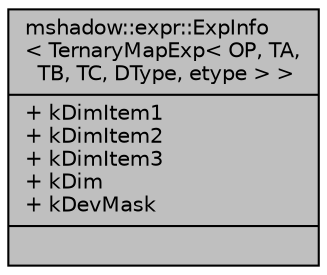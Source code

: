 digraph "mshadow::expr::ExpInfo&lt; TernaryMapExp&lt; OP, TA, TB, TC, DType, etype &gt; &gt;"
{
 // LATEX_PDF_SIZE
  edge [fontname="Helvetica",fontsize="10",labelfontname="Helvetica",labelfontsize="10"];
  node [fontname="Helvetica",fontsize="10",shape=record];
  Node1 [label="{mshadow::expr::ExpInfo\l\< TernaryMapExp\< OP, TA,\l TB, TC, DType, etype \> \>\n|+ kDimItem1\l+ kDimItem2\l+ kDimItem3\l+ kDim\l+ kDevMask\l|}",height=0.2,width=0.4,color="black", fillcolor="grey75", style="filled", fontcolor="black",tooltip=" "];
}
